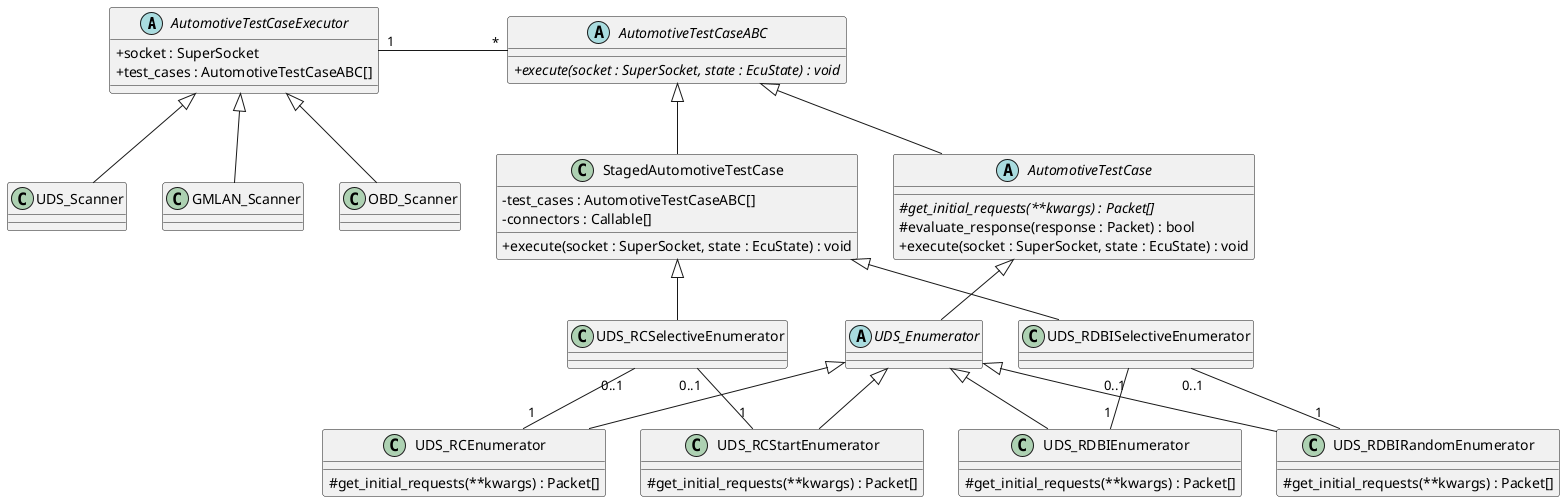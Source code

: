 @startuml overview

skinparam classAttributeIconSize 0

AutomotiveTestCaseExecutor "1" - "*" AutomotiveTestCaseABC : \t\t\t

UDS_RDBISelectiveEnumerator "0..1" -down- "1" UDS_RDBIEnumerator
UDS_RDBISelectiveEnumerator "0..1" -down- "1" UDS_RDBIRandomEnumerator

UDS_RCSelectiveEnumerator "0..1" -down- "1" UDS_RCEnumerator
UDS_RCSelectiveEnumerator "0..1" -down- "1" UDS_RCStartEnumerator

AutomotiveTestCaseExecutor <|-- UDS_Scanner
AutomotiveTestCaseExecutor <|-- GMLAN_Scanner
AutomotiveTestCaseExecutor <|-- OBD_Scanner

AutomotiveTestCaseABC <|-- AutomotiveTestCase
AutomotiveTestCaseABC <|-- StagedAutomotiveTestCase

AutomotiveTestCase <|-- UDS_Enumerator

UDS_Enumerator <|-- UDS_RCEnumerator
UDS_Enumerator <|-- UDS_RCStartEnumerator
UDS_Enumerator <|-- UDS_RDBIEnumerator
UDS_Enumerator <|-- UDS_RDBIRandomEnumerator

StagedAutomotiveTestCase <|-- UDS_RDBISelectiveEnumerator
StagedAutomotiveTestCase <|-- UDS_RCSelectiveEnumerator

abstract AutomotiveTestCaseExecutor {
    + socket : SuperSocket
    + test_cases : AutomotiveTestCaseABC[]
}

class StagedAutomotiveTestCase {
    - test_cases : AutomotiveTestCaseABC[]
    - connectors : Callable[]
    + execute(socket : SuperSocket, state : EcuState) : void
}

abstract AutomotiveTestCaseABC {
    {abstract} + execute(socket : SuperSocket, state : EcuState) : void
}

abstract AutomotiveTestCase {
    {abstract} # get_initial_requests(**kwargs) : Packet[]
    # evaluate_response(response : Packet) : bool
    + execute(socket : SuperSocket, state : EcuState) : void
}

abstract UDS_Enumerator {
}

class UDS_RDBIRandomEnumerator {
    # get_initial_requests(**kwargs) : Packet[]
}

class UDS_RDBIEnumerator {
    # get_initial_requests(**kwargs) : Packet[]
}

class UDS_RCEnumerator {
    # get_initial_requests(**kwargs) : Packet[]
}

class UDS_RCStartEnumerator {
    # get_initial_requests(**kwargs) : Packet[]
}

@enduml
